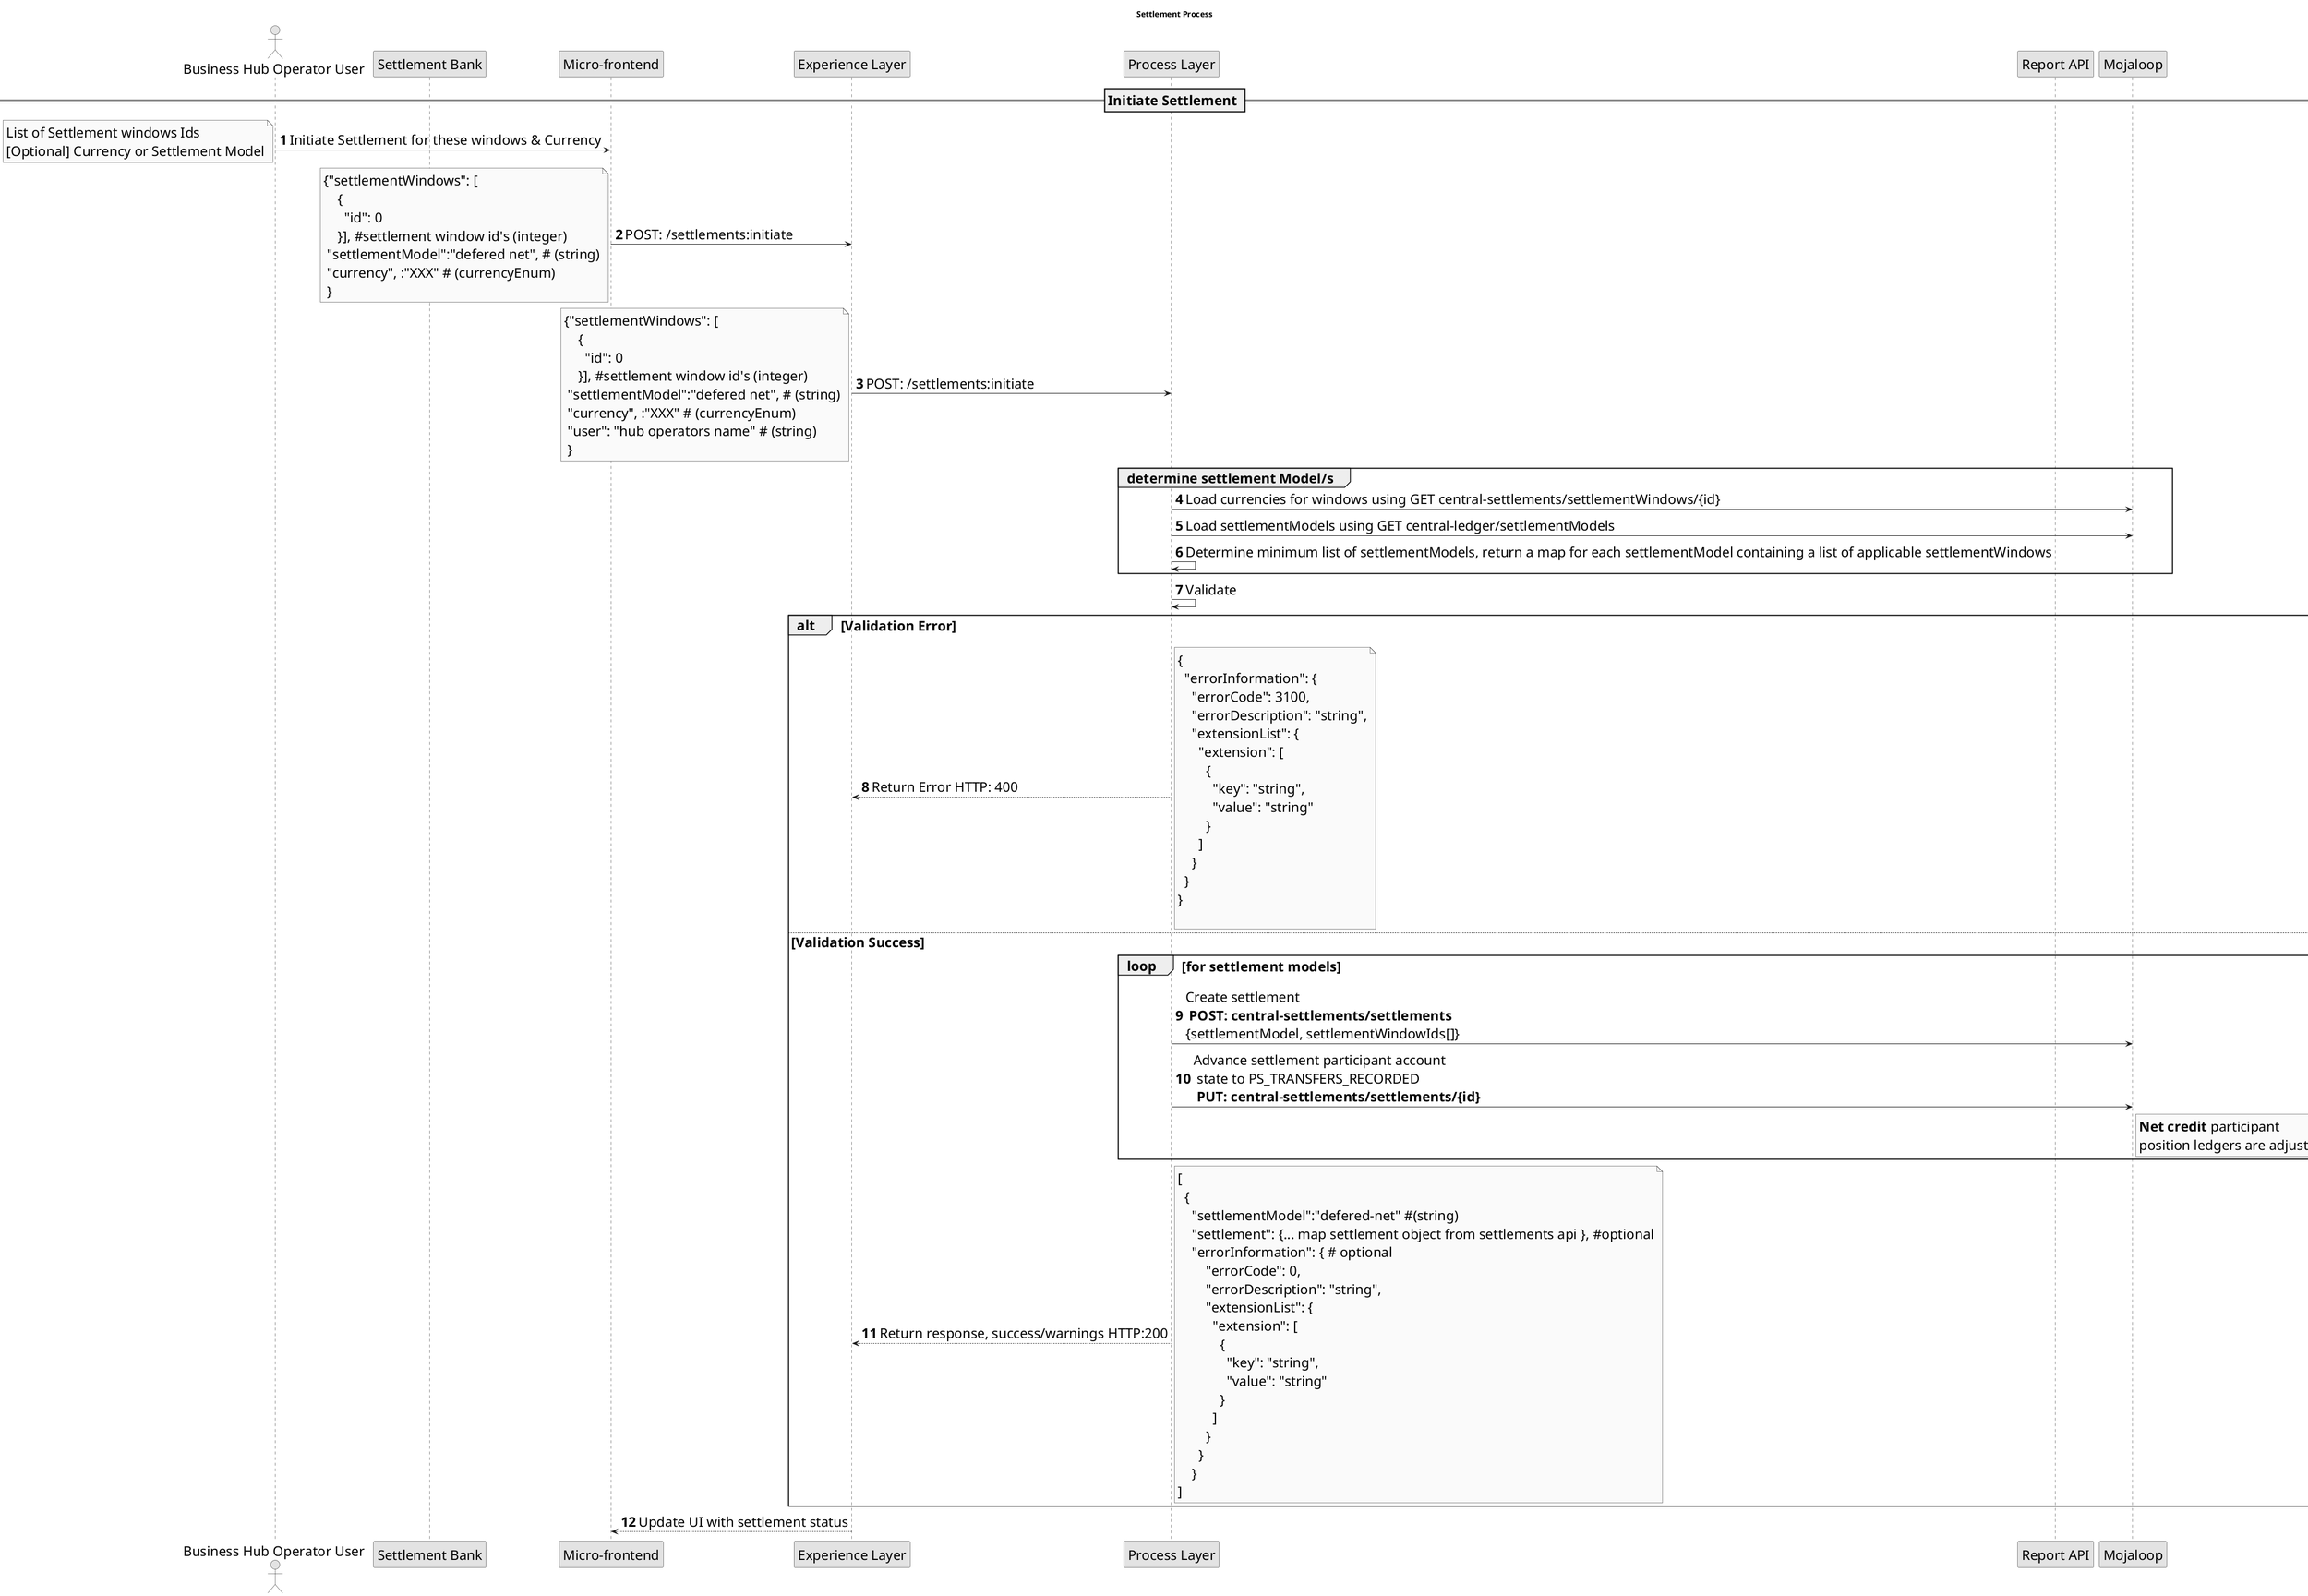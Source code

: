 @startuml settlementInitiationErrorCases
skinparam activityFontSize 4
skinparam activityDiamondFontSize 30
skinparam activityArrowFontSize 24
skinparam defaultFontSize 24
skinparam noteFontSize 24
skinparam monochrome true
autonumber

title Settlement Process

actor "Business Hub Operator User" as bu

participant "Settlement Bank" as sbank
participant "Micro-frontend" as ui
participant "Experience Layer" as el
participant "Process Layer" as pl
participant "Report API" as report
participant "Mojaloop" as moja


== Initiate Settlement ==
bu->ui: Initiate Settlement for these windows & Currency

note left
List of Settlement windows Ids
[Optional] Currency or Settlement Model
end note

ui->el: POST: /settlements:initiate 
note left
{"settlementWindows": [
    {
      "id": 0
    }], #settlement window id's (integer)
 "settlementModel":"defered net", # (string)
 "currency", :"XXX" # (currencyEnum)
 }
end note
el->pl: POST: /settlements:initiate
note left
{"settlementWindows": [
    {
      "id": 0
    }], #settlement window id's (integer)
 "settlementModel":"defered net", # (string)
 "currency", :"XXX" # (currencyEnum)
 "user": "hub operators name" # (string) 
 }
end note
group determine settlement Model/s 
pl->moja: Load currencies for windows using GET central-settlements/settlementWindows/{id}
pl->moja: Load settlementModels using GET central-ledger/settlementModels 
pl->pl: Determine minimum list of settlementModels, return a map for each settlementModel containing a list of applicable settlementWindows
end
pl->pl: Validate
alt Validation Error
  pl-->el: Return Error HTTP: 400

  note right
    {
      "errorInformation": { 
        "errorCode": 3100,
        "errorDescription": "string",
        "extensionList": {
          "extension": [
            {
              "key": "string",
              "value": "string" 
            }
          ] 
        }
      }
    }

  end note
else Validation Success
  loop for settlement models
  pl->moja: Create settlement \n **POST: central-settlements/settlements** \n{settlementModel, settlementWindowIds[]}
  pl->moja: Advance settlement participant account\n state to PS_TRANSFERS_RECORDED \n **PUT: central-settlements/settlements/{id}**
  note right moja
  **Net credit** participant 
  position ledgers are adjusted
  end note
  end loop

  pl-->el: Return response, success/warnings HTTP:200
  note right
  [
    {
      "settlementModel":"defered-net" #(string)
      "settlement": {... map settlement object from settlements api }, #optional
      "errorInformation": { # optional
          "errorCode": 0,
          "errorDescription": "string",
          "extensionList": {
            "extension": [
              {
                "key": "string",
                "value": "string" 
              } 
            ] 
          } 
        }
      }
  ]
  end note
end

el-->ui: Update UI with settlement status
@enduml